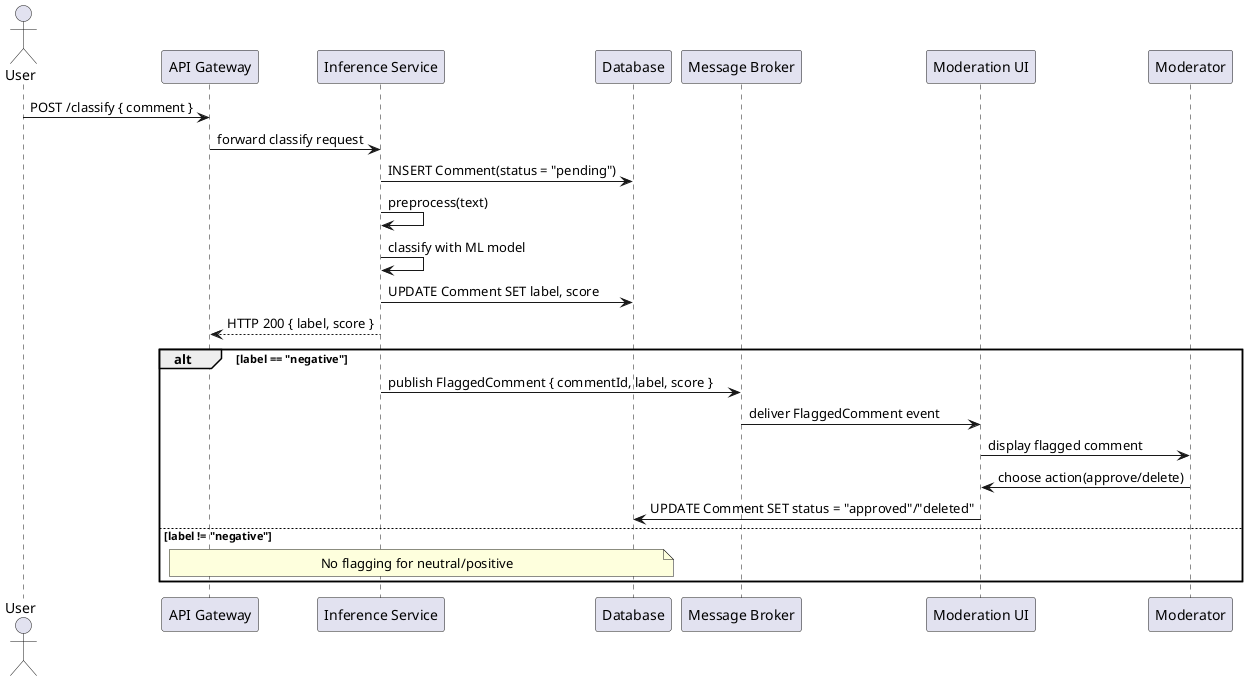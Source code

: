 @startuml
actor User
participant "API Gateway" as AG
participant "Inference Service" as IS
participant "Database" as DB
participant "Message Broker" as MB
participant "Moderation UI" as UI
participant Moderator

User -> AG: POST /classify { comment }
AG -> IS: forward classify request

IS -> DB: INSERT Comment(status = "pending")
IS -> IS: preprocess(text)
IS -> IS: classify with ML model
IS -> DB: UPDATE Comment SET label, score

IS --> AG: HTTP 200 { label, score }

alt label == "negative"
  IS -> MB: publish FlaggedComment { commentId, label, score }
  MB -> UI: deliver FlaggedComment event
  UI -> Moderator: display flagged comment
  Moderator -> UI: choose action(approve/delete)
  UI -> DB: UPDATE Comment SET status = "approved"/"deleted"
else label != "negative"
  note over AG, DB: No flagging for neutral/positive
end
@enduml